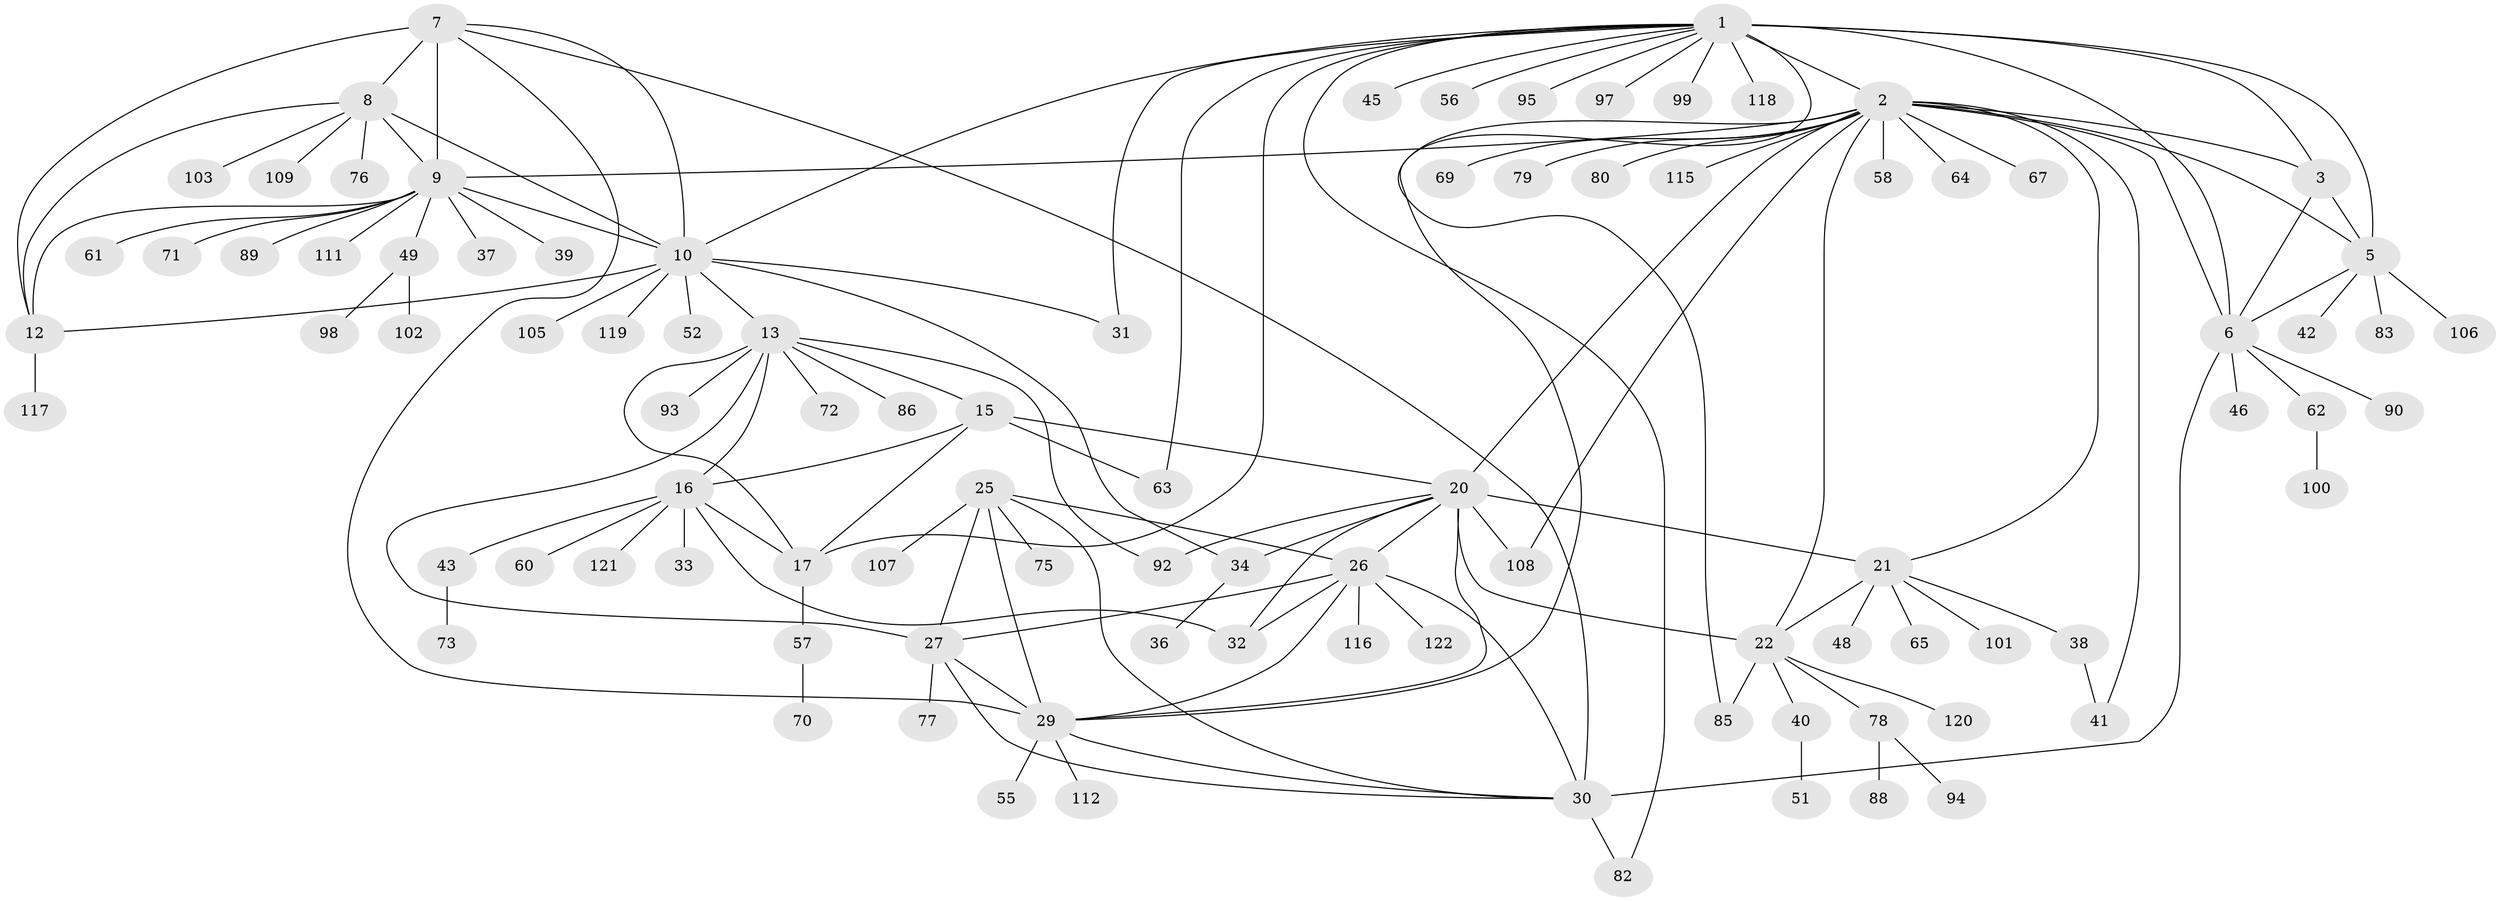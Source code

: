 // original degree distribution, {9: 0.024390243902439025, 11: 0.016260162601626018, 5: 0.032520325203252036, 13: 0.016260162601626018, 8: 0.04878048780487805, 10: 0.016260162601626018, 7: 0.07317073170731707, 12: 0.016260162601626018, 6: 0.008130081300813009, 2: 0.16260162601626016, 3: 0.032520325203252036, 1: 0.5365853658536586, 4: 0.016260162601626018}
// Generated by graph-tools (version 1.1) at 2025/11/02/27/25 16:11:32]
// undirected, 95 vertices, 137 edges
graph export_dot {
graph [start="1"]
  node [color=gray90,style=filled];
  1 [super="+4"];
  2 [super="+19"];
  3;
  5;
  6 [super="+87"];
  7 [super="+54"];
  8 [super="+104"];
  9 [super="+11"];
  10 [super="+50"];
  12 [super="+35"];
  13 [super="+14"];
  15 [super="+66"];
  16 [super="+18"];
  17;
  20 [super="+23"];
  21 [super="+24"];
  22 [super="+96"];
  25 [super="+74"];
  26 [super="+28"];
  27;
  29 [super="+47"];
  30 [super="+44"];
  31 [super="+53"];
  32 [super="+113"];
  33;
  34 [super="+81"];
  36;
  37;
  38;
  39;
  40;
  41 [super="+68"];
  42;
  43 [super="+123"];
  45;
  46;
  48;
  49 [super="+84"];
  51;
  52;
  55;
  56 [super="+59"];
  57 [super="+110"];
  58;
  60;
  61;
  62;
  63;
  64;
  65;
  67;
  69;
  70;
  71;
  72;
  73;
  75;
  76;
  77;
  78 [super="+114"];
  79;
  80 [super="+91"];
  82;
  83;
  85;
  86;
  88;
  89;
  90;
  92;
  93;
  94;
  95;
  97;
  98;
  99;
  100;
  101;
  102;
  103;
  105;
  106;
  107;
  108;
  109;
  111;
  112;
  115;
  116;
  117;
  118;
  119;
  120;
  121;
  122;
  1 -- 2 [weight=2];
  1 -- 3 [weight=2];
  1 -- 5 [weight=2];
  1 -- 6 [weight=2];
  1 -- 17;
  1 -- 63;
  1 -- 82;
  1 -- 118;
  1 -- 97;
  1 -- 99;
  1 -- 10;
  1 -- 45;
  1 -- 85;
  1 -- 56;
  1 -- 31;
  1 -- 95;
  2 -- 3;
  2 -- 5;
  2 -- 6;
  2 -- 29;
  2 -- 79;
  2 -- 108;
  2 -- 115;
  2 -- 41;
  2 -- 64;
  2 -- 67;
  2 -- 69;
  2 -- 9;
  2 -- 80;
  2 -- 20 [weight=2];
  2 -- 21 [weight=2];
  2 -- 22;
  2 -- 58;
  3 -- 5;
  3 -- 6;
  5 -- 6;
  5 -- 42;
  5 -- 83;
  5 -- 106;
  6 -- 46;
  6 -- 62;
  6 -- 90;
  6 -- 30;
  7 -- 8;
  7 -- 9 [weight=2];
  7 -- 10;
  7 -- 12;
  7 -- 30;
  7 -- 29;
  8 -- 9 [weight=2];
  8 -- 10;
  8 -- 12;
  8 -- 76;
  8 -- 103;
  8 -- 109;
  9 -- 10 [weight=2];
  9 -- 12 [weight=2];
  9 -- 61;
  9 -- 71;
  9 -- 37;
  9 -- 39;
  9 -- 111;
  9 -- 49;
  9 -- 89;
  10 -- 12;
  10 -- 13;
  10 -- 34;
  10 -- 52;
  10 -- 105;
  10 -- 119;
  10 -- 31;
  12 -- 117;
  13 -- 15 [weight=2];
  13 -- 16 [weight=4];
  13 -- 17 [weight=2];
  13 -- 72;
  13 -- 93;
  13 -- 86;
  13 -- 27;
  13 -- 92;
  15 -- 16 [weight=2];
  15 -- 17;
  15 -- 63;
  15 -- 20;
  16 -- 17 [weight=2];
  16 -- 32;
  16 -- 33;
  16 -- 43;
  16 -- 121;
  16 -- 60;
  17 -- 57;
  20 -- 21 [weight=4];
  20 -- 22 [weight=2];
  20 -- 32;
  20 -- 34;
  20 -- 108;
  20 -- 92;
  20 -- 29;
  20 -- 26;
  21 -- 22 [weight=2];
  21 -- 38;
  21 -- 48;
  21 -- 65;
  21 -- 101;
  22 -- 40;
  22 -- 78;
  22 -- 85;
  22 -- 120;
  25 -- 26 [weight=2];
  25 -- 27;
  25 -- 29;
  25 -- 30;
  25 -- 75;
  25 -- 107;
  26 -- 27 [weight=2];
  26 -- 29 [weight=2];
  26 -- 30 [weight=2];
  26 -- 122;
  26 -- 116;
  26 -- 32;
  27 -- 29;
  27 -- 30;
  27 -- 77;
  29 -- 30;
  29 -- 112;
  29 -- 55;
  30 -- 82;
  34 -- 36;
  38 -- 41;
  40 -- 51;
  43 -- 73;
  49 -- 98;
  49 -- 102;
  57 -- 70;
  62 -- 100;
  78 -- 88;
  78 -- 94;
}
